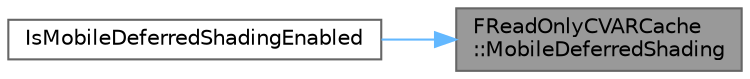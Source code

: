 digraph "FReadOnlyCVARCache::MobileDeferredShading"
{
 // INTERACTIVE_SVG=YES
 // LATEX_PDF_SIZE
  bgcolor="transparent";
  edge [fontname=Helvetica,fontsize=10,labelfontname=Helvetica,labelfontsize=10];
  node [fontname=Helvetica,fontsize=10,shape=box,height=0.2,width=0.4];
  rankdir="RL";
  Node1 [id="Node000001",label="FReadOnlyCVARCache\l::MobileDeferredShading",height=0.2,width=0.4,color="gray40", fillcolor="grey60", style="filled", fontcolor="black",tooltip=" "];
  Node1 -> Node2 [id="edge1_Node000001_Node000002",dir="back",color="steelblue1",style="solid",tooltip=" "];
  Node2 [id="Node000002",label="IsMobileDeferredShadingEnabled",height=0.2,width=0.4,color="grey40", fillcolor="white", style="filled",URL="$d7/d1b/RenderUtils_8h.html#a965cd8449ec6db5e93f2559de1ad61fe",tooltip=" "];
}

